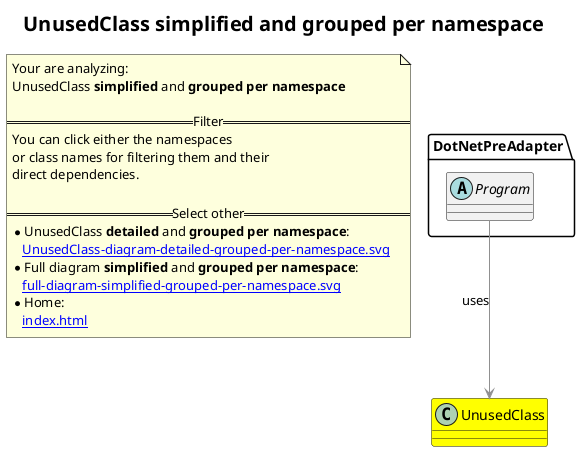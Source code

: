 @startuml
skinparam linetype ortho
title <size:20>UnusedClass **simplified** and **grouped per namespace**</size>
note "Your are analyzing:\nUnusedClass **simplified** and **grouped per namespace**\n\n==Filter==\nYou can click either the namespaces \nor class names for filtering them and their\ndirect dependencies.\n\n==Select other==\n* UnusedClass **detailed** and **grouped per namespace**:\n   [[UnusedClass-diagram-detailed-grouped-per-namespace.svg]]\n* Full diagram **simplified** and **grouped per namespace**:\n   [[full-diagram-simplified-grouped-per-namespace.svg]]\n* Home:\n   [[index.html]]" as FloatingNote
class UnusedClass [[UnusedClass-diagram-simplified-grouped-per-namespace.svg]] #yellow {
}
' Closing all previous_sub_namespace_list namespace None because file analysis is finished.
namespace DotNetPreAdapter [[DotNetPreAdapter-diagram-simplified-grouped-per-namespace.svg]] {
abstract class DotNetPreAdapter.Program [[DotNetPreAdapter.Program-diagram-simplified-grouped-per-namespace.svg]]  {
}
'Compared namespace DotNetPreAdapter [[DotNetPreAdapter-diagram-simplified-grouped-per-namespace.svg]] { with last element of }
' Closing all previous_sub_namespace_list namespace None because file analysis is finished.
' Closing namespace DotNetPreAdapter
}
 ' *************************************** 
 ' *************************************** 
 ' *************************************** 
' Class relations extracted from namespace:
' 
' Class relations extracted from namespace:
' DotNetPreAdapter
DotNetPreAdapter.Program -[#909090]-> UnusedClass  : uses 
@enduml